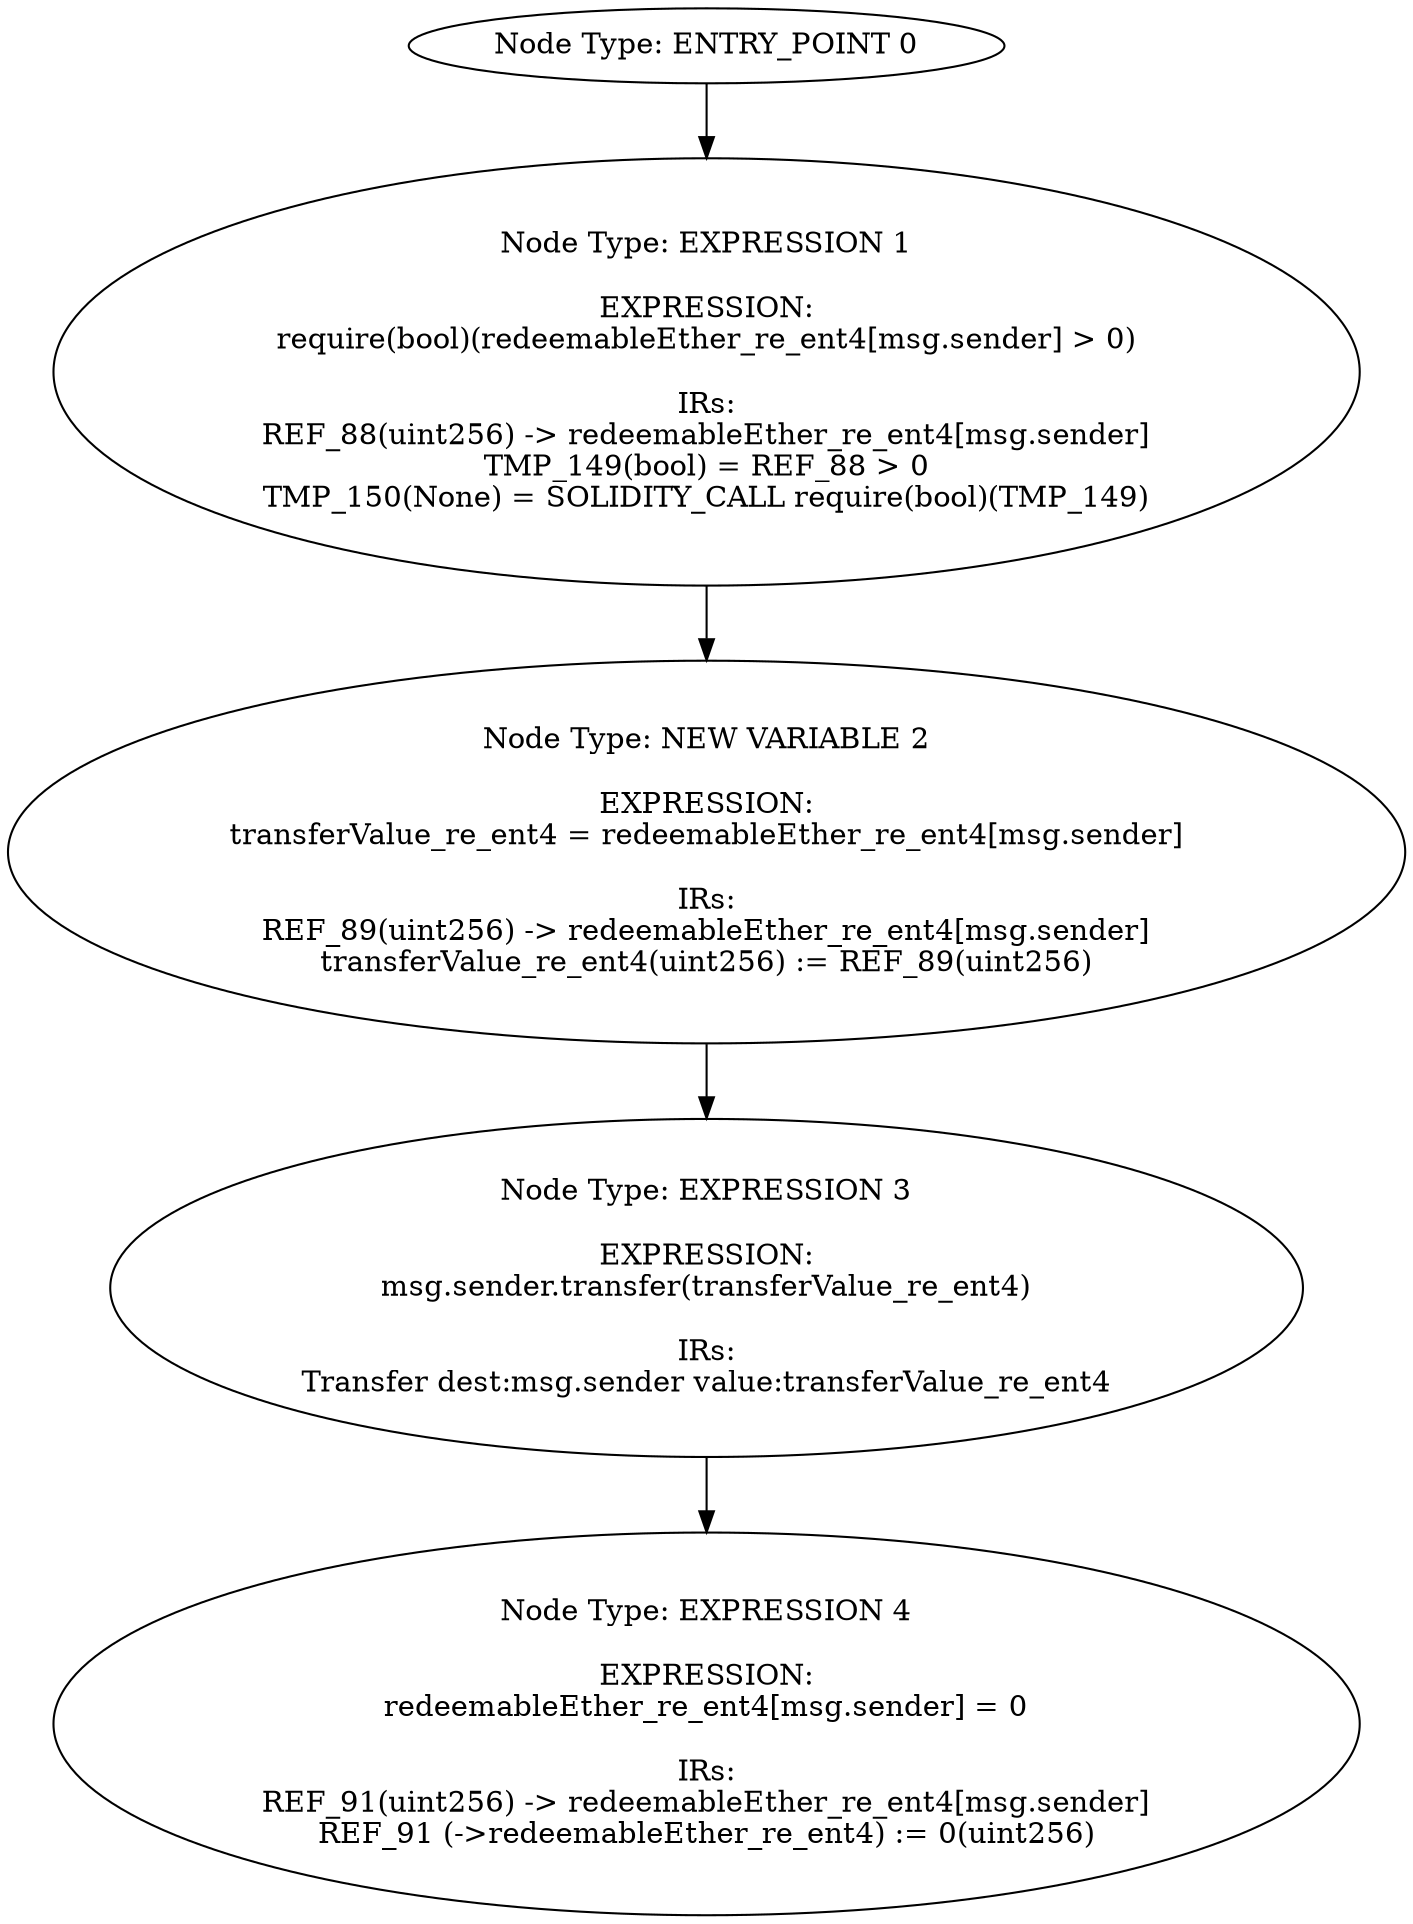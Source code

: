 digraph{
0[label="Node Type: ENTRY_POINT 0
"];
0->1;
1[label="Node Type: EXPRESSION 1

EXPRESSION:
require(bool)(redeemableEther_re_ent4[msg.sender] > 0)

IRs:
REF_88(uint256) -> redeemableEther_re_ent4[msg.sender]
TMP_149(bool) = REF_88 > 0
TMP_150(None) = SOLIDITY_CALL require(bool)(TMP_149)"];
1->2;
2[label="Node Type: NEW VARIABLE 2

EXPRESSION:
transferValue_re_ent4 = redeemableEther_re_ent4[msg.sender]

IRs:
REF_89(uint256) -> redeemableEther_re_ent4[msg.sender]
transferValue_re_ent4(uint256) := REF_89(uint256)"];
2->3;
3[label="Node Type: EXPRESSION 3

EXPRESSION:
msg.sender.transfer(transferValue_re_ent4)

IRs:
Transfer dest:msg.sender value:transferValue_re_ent4"];
3->4;
4[label="Node Type: EXPRESSION 4

EXPRESSION:
redeemableEther_re_ent4[msg.sender] = 0

IRs:
REF_91(uint256) -> redeemableEther_re_ent4[msg.sender]
REF_91 (->redeemableEther_re_ent4) := 0(uint256)"];
}
